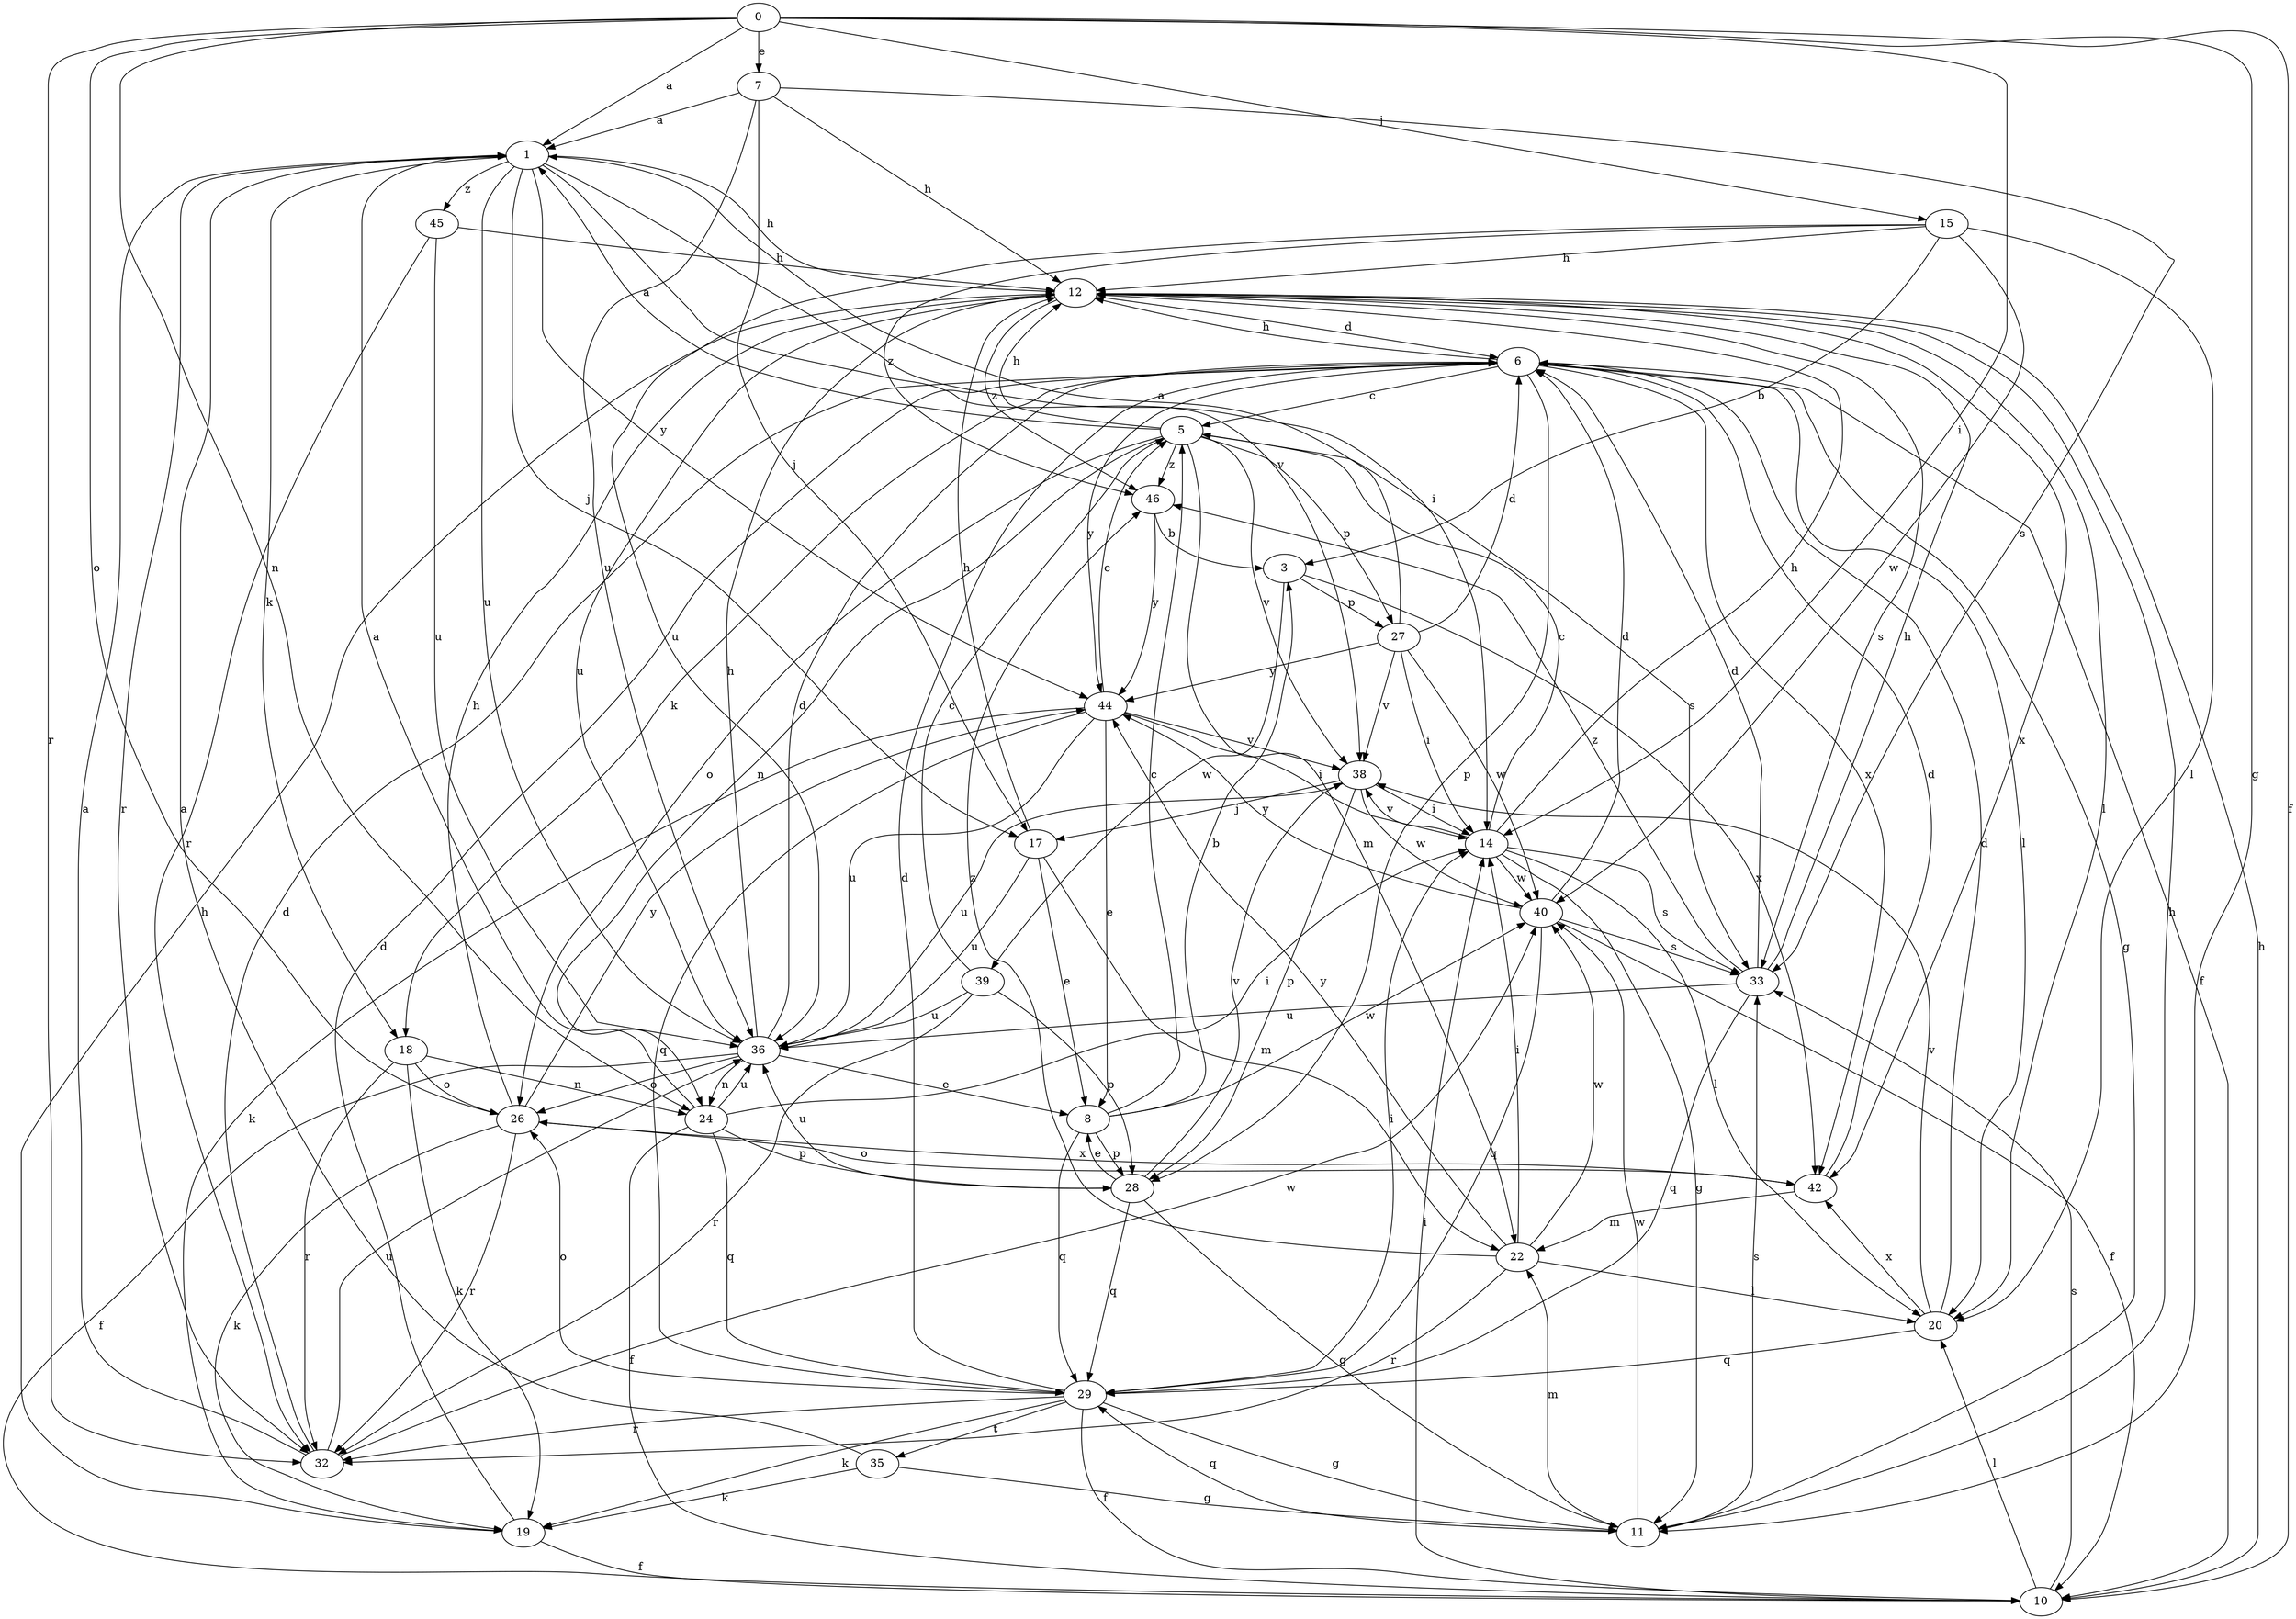 strict digraph  {
0;
1;
3;
5;
6;
7;
8;
10;
11;
12;
14;
15;
17;
18;
19;
20;
22;
24;
26;
27;
28;
29;
32;
33;
35;
36;
38;
39;
40;
42;
44;
45;
46;
0 -> 1  [label=a];
0 -> 7  [label=e];
0 -> 10  [label=f];
0 -> 11  [label=g];
0 -> 14  [label=i];
0 -> 15  [label=j];
0 -> 24  [label=n];
0 -> 26  [label=o];
0 -> 32  [label=r];
1 -> 12  [label=h];
1 -> 14  [label=i];
1 -> 17  [label=j];
1 -> 18  [label=k];
1 -> 32  [label=r];
1 -> 36  [label=u];
1 -> 38  [label=v];
1 -> 44  [label=y];
1 -> 45  [label=z];
3 -> 27  [label=p];
3 -> 39  [label=w];
3 -> 42  [label=x];
5 -> 1  [label=a];
5 -> 12  [label=h];
5 -> 22  [label=m];
5 -> 24  [label=n];
5 -> 26  [label=o];
5 -> 27  [label=p];
5 -> 33  [label=s];
5 -> 38  [label=v];
5 -> 46  [label=z];
6 -> 5  [label=c];
6 -> 10  [label=f];
6 -> 11  [label=g];
6 -> 12  [label=h];
6 -> 18  [label=k];
6 -> 20  [label=l];
6 -> 28  [label=p];
6 -> 42  [label=x];
6 -> 44  [label=y];
7 -> 1  [label=a];
7 -> 12  [label=h];
7 -> 17  [label=j];
7 -> 33  [label=s];
7 -> 36  [label=u];
8 -> 3  [label=b];
8 -> 5  [label=c];
8 -> 28  [label=p];
8 -> 29  [label=q];
8 -> 40  [label=w];
10 -> 12  [label=h];
10 -> 14  [label=i];
10 -> 20  [label=l];
10 -> 33  [label=s];
11 -> 12  [label=h];
11 -> 22  [label=m];
11 -> 29  [label=q];
11 -> 33  [label=s];
11 -> 40  [label=w];
12 -> 6  [label=d];
12 -> 20  [label=l];
12 -> 33  [label=s];
12 -> 36  [label=u];
12 -> 42  [label=x];
12 -> 46  [label=z];
14 -> 5  [label=c];
14 -> 11  [label=g];
14 -> 12  [label=h];
14 -> 20  [label=l];
14 -> 33  [label=s];
14 -> 38  [label=v];
14 -> 40  [label=w];
15 -> 3  [label=b];
15 -> 12  [label=h];
15 -> 20  [label=l];
15 -> 36  [label=u];
15 -> 40  [label=w];
15 -> 46  [label=z];
17 -> 8  [label=e];
17 -> 12  [label=h];
17 -> 22  [label=m];
17 -> 36  [label=u];
18 -> 19  [label=k];
18 -> 24  [label=n];
18 -> 26  [label=o];
18 -> 32  [label=r];
19 -> 6  [label=d];
19 -> 10  [label=f];
19 -> 12  [label=h];
20 -> 6  [label=d];
20 -> 29  [label=q];
20 -> 38  [label=v];
20 -> 42  [label=x];
22 -> 14  [label=i];
22 -> 20  [label=l];
22 -> 32  [label=r];
22 -> 40  [label=w];
22 -> 44  [label=y];
22 -> 46  [label=z];
24 -> 1  [label=a];
24 -> 10  [label=f];
24 -> 14  [label=i];
24 -> 28  [label=p];
24 -> 29  [label=q];
24 -> 36  [label=u];
26 -> 12  [label=h];
26 -> 19  [label=k];
26 -> 32  [label=r];
26 -> 42  [label=x];
26 -> 44  [label=y];
27 -> 1  [label=a];
27 -> 6  [label=d];
27 -> 14  [label=i];
27 -> 38  [label=v];
27 -> 40  [label=w];
27 -> 44  [label=y];
28 -> 8  [label=e];
28 -> 11  [label=g];
28 -> 29  [label=q];
28 -> 36  [label=u];
28 -> 38  [label=v];
29 -> 6  [label=d];
29 -> 10  [label=f];
29 -> 11  [label=g];
29 -> 14  [label=i];
29 -> 19  [label=k];
29 -> 26  [label=o];
29 -> 32  [label=r];
29 -> 35  [label=t];
32 -> 1  [label=a];
32 -> 6  [label=d];
32 -> 36  [label=u];
32 -> 40  [label=w];
33 -> 6  [label=d];
33 -> 12  [label=h];
33 -> 29  [label=q];
33 -> 36  [label=u];
33 -> 46  [label=z];
35 -> 1  [label=a];
35 -> 11  [label=g];
35 -> 19  [label=k];
36 -> 6  [label=d];
36 -> 8  [label=e];
36 -> 10  [label=f];
36 -> 12  [label=h];
36 -> 24  [label=n];
36 -> 26  [label=o];
38 -> 14  [label=i];
38 -> 17  [label=j];
38 -> 28  [label=p];
38 -> 36  [label=u];
38 -> 40  [label=w];
39 -> 5  [label=c];
39 -> 28  [label=p];
39 -> 32  [label=r];
39 -> 36  [label=u];
40 -> 6  [label=d];
40 -> 10  [label=f];
40 -> 29  [label=q];
40 -> 33  [label=s];
40 -> 44  [label=y];
42 -> 6  [label=d];
42 -> 22  [label=m];
42 -> 26  [label=o];
44 -> 5  [label=c];
44 -> 8  [label=e];
44 -> 14  [label=i];
44 -> 19  [label=k];
44 -> 29  [label=q];
44 -> 36  [label=u];
44 -> 38  [label=v];
45 -> 12  [label=h];
45 -> 32  [label=r];
45 -> 36  [label=u];
46 -> 3  [label=b];
46 -> 44  [label=y];
}
